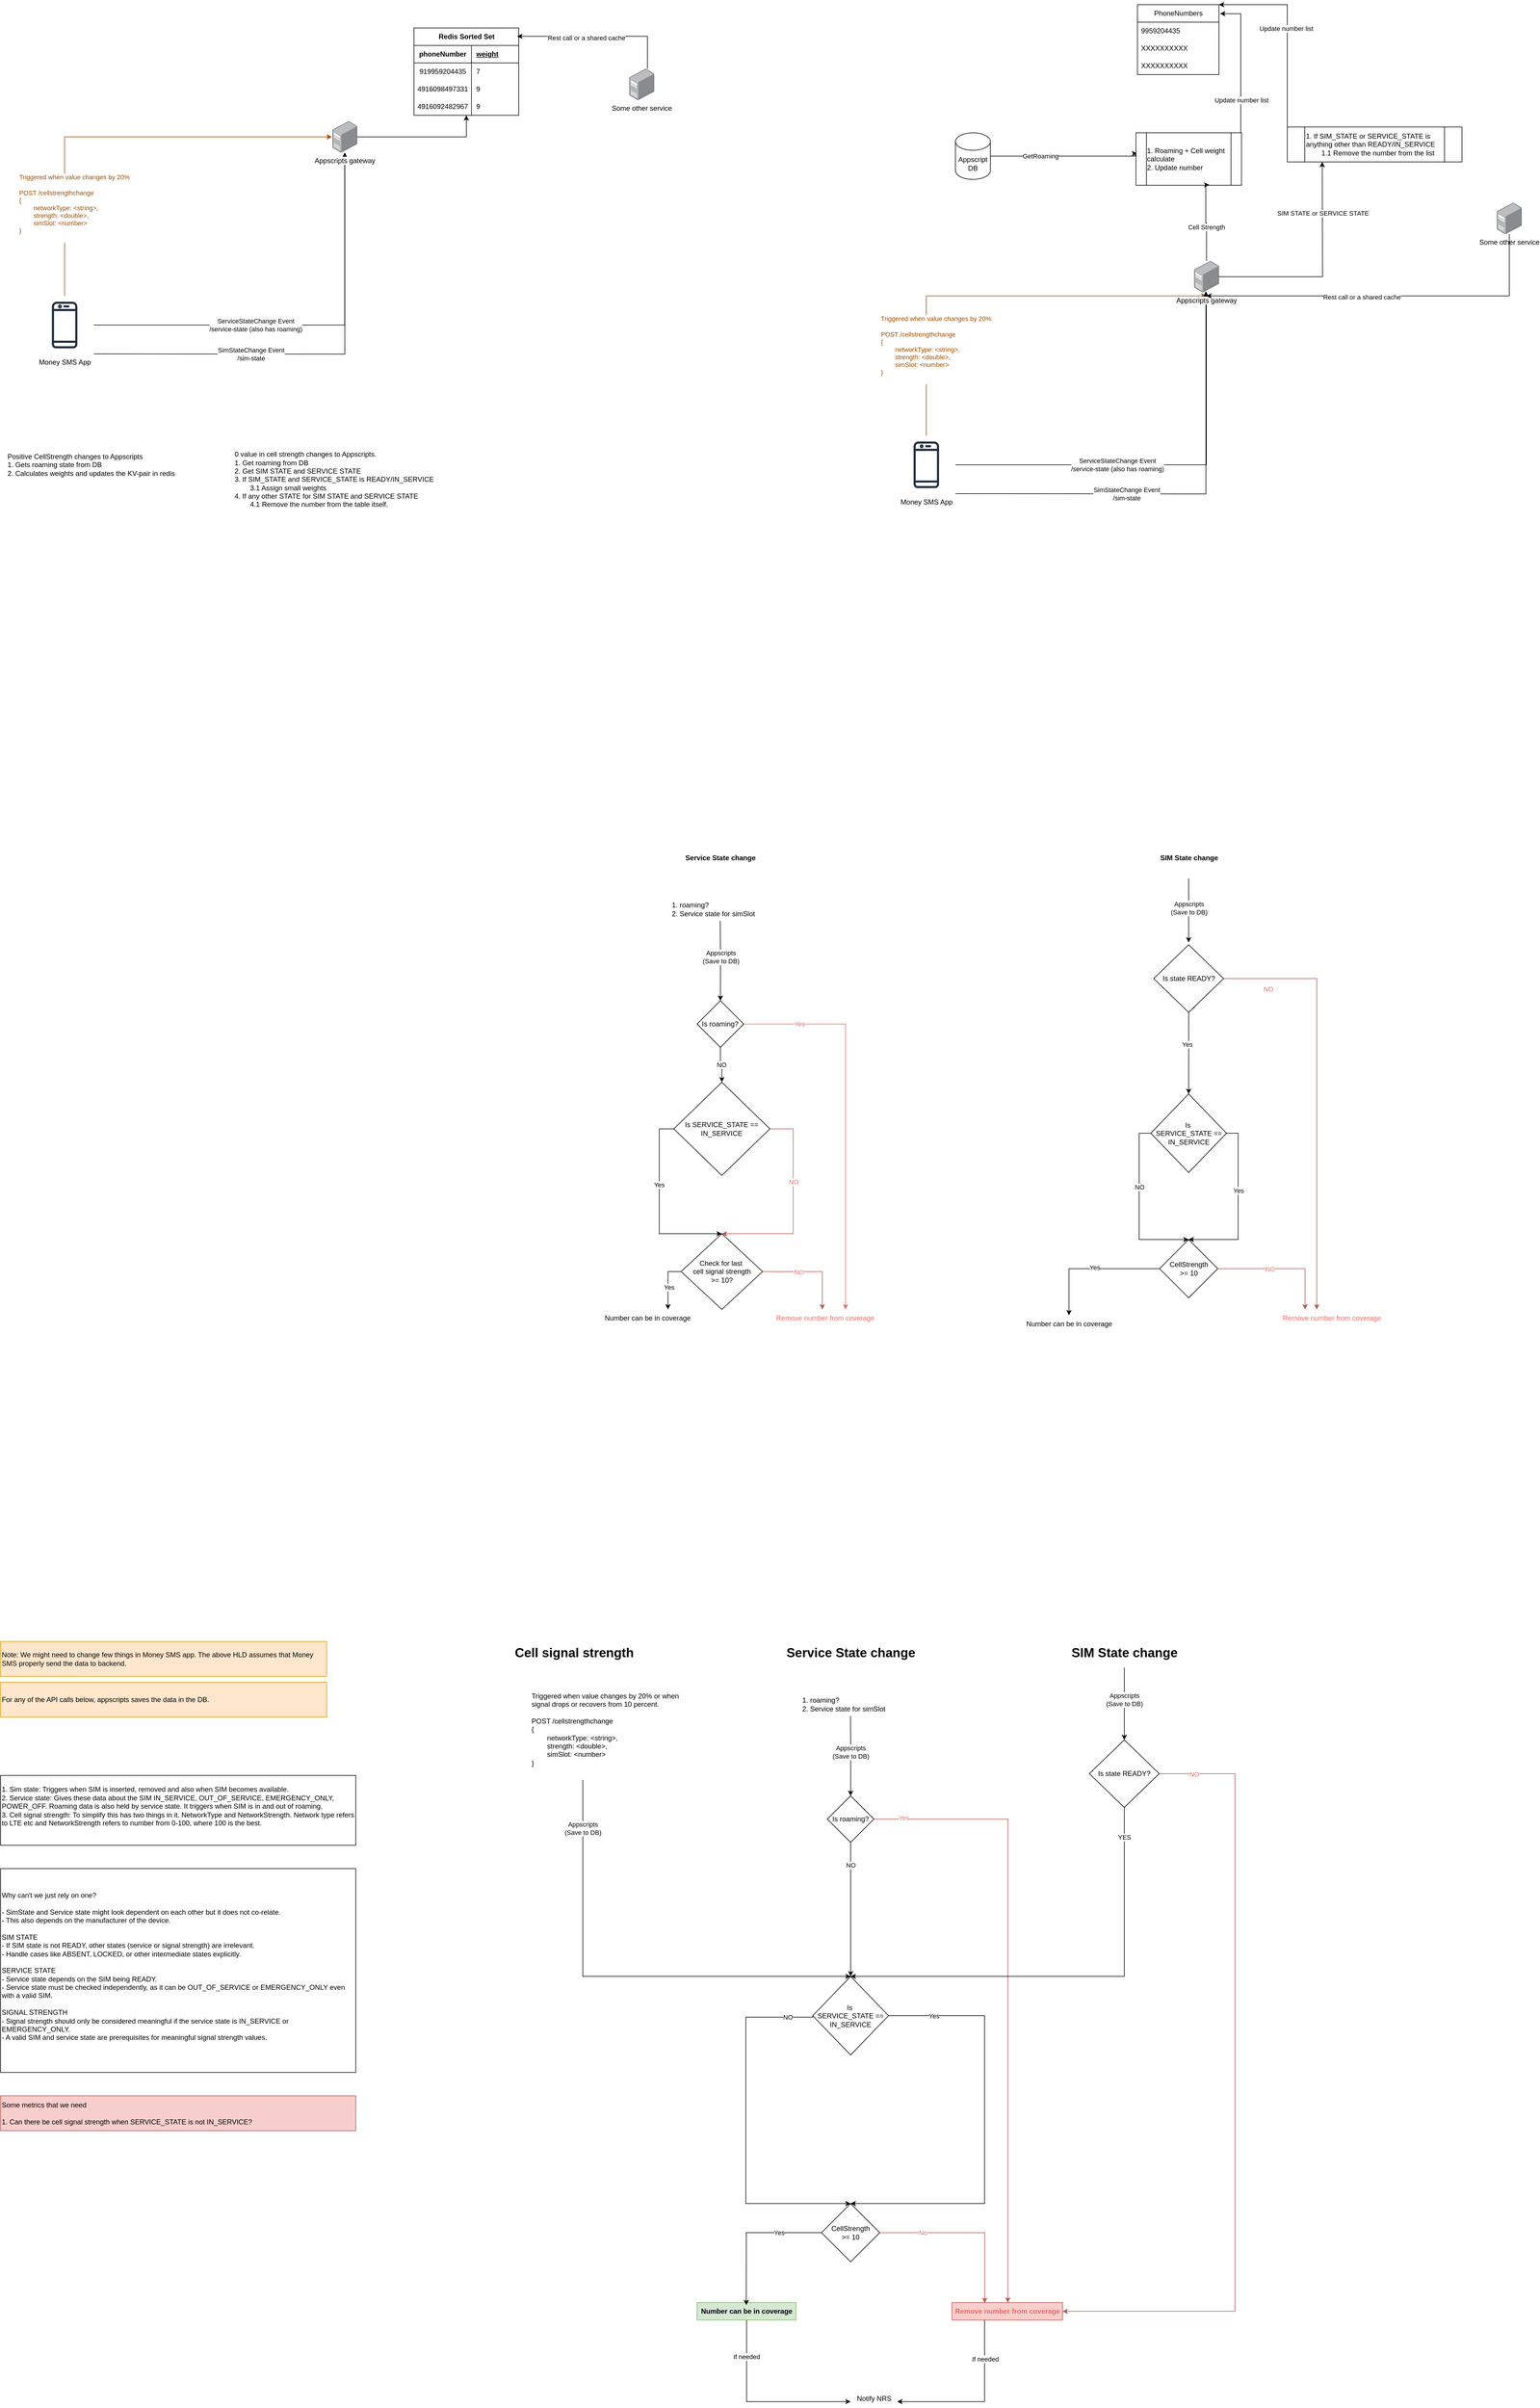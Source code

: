 <mxfile version="25.0.3">
  <diagram name="Page-1" id="AvjChgLorRrByspm1l1_">
    <mxGraphModel dx="2390" dy="1335" grid="1" gridSize="10" guides="1" tooltips="1" connect="1" arrows="1" fold="1" page="1" pageScale="1" pageWidth="827" pageHeight="1169" math="0" shadow="0">
      <root>
        <mxCell id="0" />
        <mxCell id="1" parent="0" />
        <mxCell id="H9SD5z-_cukzh-uj4NfE-2" value="" style="edgeStyle=orthogonalEdgeStyle;rounded=0;orthogonalLoop=1;jettySize=auto;html=1;fontColor=#994C00;strokeColor=#994C00;entryX=-0.023;entryY=0.5;entryDx=0;entryDy=0;entryPerimeter=0;" parent="1" target="H9SD5z-_cukzh-uj4NfE-3" edge="1">
          <mxGeometry relative="1" as="geometry">
            <mxPoint x="650" y="427" as="targetPoint" />
            <Array as="points">
              <mxPoint x="140" y="427" />
            </Array>
            <mxPoint x="140" y="700" as="sourcePoint" />
          </mxGeometry>
        </mxCell>
        <mxCell id="H9SD5z-_cukzh-uj4NfE-7" value="Triggered when value changes by 20%&lt;br&gt;&lt;br&gt;POST /cellstrengthchange&lt;br&gt;{&lt;br&gt;&amp;nbsp;&lt;span style=&quot;white-space: pre;&quot;&gt;&#x9;&lt;/span&gt;networkType: &amp;lt;string&amp;gt;,&lt;br&gt;&#x9;&lt;span style=&quot;white-space: pre;&quot;&gt;&#x9;&lt;/span&gt;strength: &amp;lt;double&amp;gt;,&lt;br&gt;&#x9;&lt;span style=&quot;white-space: pre;&quot;&gt;&#x9;&lt;/span&gt;simSlot: &amp;lt;number&amp;gt;&lt;br&gt;}&lt;div&gt;&lt;br&gt;&lt;/div&gt;" style="edgeLabel;html=1;align=left;verticalAlign=middle;resizable=0;points=[];fontColor=#994C00;" parent="H9SD5z-_cukzh-uj4NfE-2" vertex="1" connectable="0">
          <mxGeometry x="-0.574" y="2" relative="1" as="geometry">
            <mxPoint x="-78" y="5" as="offset" />
          </mxGeometry>
        </mxCell>
        <mxCell id="nSinrPZJ9kr5eliyA3m0-4" style="edgeStyle=orthogonalEdgeStyle;rounded=0;orthogonalLoop=1;jettySize=auto;html=1;" parent="1" edge="1" target="H9SD5z-_cukzh-uj4NfE-3">
          <mxGeometry relative="1" as="geometry">
            <mxPoint x="190" y="799.5" as="sourcePoint" />
            <mxPoint x="621.3" y="487.5" as="targetPoint" />
          </mxGeometry>
        </mxCell>
        <mxCell id="nSinrPZJ9kr5eliyA3m0-5" value="SimStateChange Event&lt;div&gt;/sim-state&lt;/div&gt;" style="edgeLabel;html=1;align=center;verticalAlign=middle;resizable=0;points=[];" parent="nSinrPZJ9kr5eliyA3m0-4" vertex="1" connectable="0">
          <mxGeometry x="-0.22" y="1" relative="1" as="geometry">
            <mxPoint x="-33" y="1" as="offset" />
          </mxGeometry>
        </mxCell>
        <mxCell id="nSinrPZJ9kr5eliyA3m0-7" style="edgeStyle=orthogonalEdgeStyle;rounded=0;orthogonalLoop=1;jettySize=auto;html=1;" parent="1" source="H9SD5z-_cukzh-uj4NfE-1" target="H9SD5z-_cukzh-uj4NfE-3" edge="1">
          <mxGeometry relative="1" as="geometry">
            <mxPoint x="570" y="470" as="targetPoint" />
            <Array as="points">
              <mxPoint x="621" y="750" />
            </Array>
          </mxGeometry>
        </mxCell>
        <mxCell id="nSinrPZJ9kr5eliyA3m0-8" value="ServiceStateChange Event&lt;div&gt;/service-state (also has roaming)&lt;/div&gt;" style="edgeLabel;html=1;align=center;verticalAlign=middle;resizable=0;points=[];" parent="nSinrPZJ9kr5eliyA3m0-7" vertex="1" connectable="0">
          <mxGeometry x="-0.515" y="3" relative="1" as="geometry">
            <mxPoint x="101" y="3" as="offset" />
          </mxGeometry>
        </mxCell>
        <mxCell id="H9SD5z-_cukzh-uj4NfE-1" value="Money SMS App" style="sketch=0;outlineConnect=0;gradientColor=none;strokeColor=#232F3E;fillColor=#ffffff;dashed=0;verticalLabelPosition=bottom;verticalAlign=top;align=center;html=1;aspect=fixed;shape=mxgraph.aws4.resourceIcon;resIcon=mxgraph.aws4.mobile_client;" parent="1" vertex="1">
          <mxGeometry x="90" y="700" width="100" height="100" as="geometry" />
        </mxCell>
        <mxCell id="nSinrPZJ9kr5eliyA3m0-9" style="edgeStyle=orthogonalEdgeStyle;rounded=0;orthogonalLoop=1;jettySize=auto;html=1;" parent="1" source="H9SD5z-_cukzh-uj4NfE-3" target="nSinrPZJ9kr5eliyA3m0-10" edge="1">
          <mxGeometry relative="1" as="geometry">
            <mxPoint x="621.3" y="290" as="targetPoint" />
          </mxGeometry>
        </mxCell>
        <mxCell id="H9SD5z-_cukzh-uj4NfE-3" value="Appscripts gateway" style="image;points=[];aspect=fixed;html=1;align=center;shadow=0;dashed=0;image=img/lib/allied_telesis/computer_and_terminals/Server_Desktop.svg;" parent="1" vertex="1">
          <mxGeometry x="600" y="400" width="42.6" height="54" as="geometry" />
        </mxCell>
        <mxCell id="nSinrPZJ9kr5eliyA3m0-10" value="Redis Sorted Set" style="shape=table;startSize=30;container=1;collapsible=1;childLayout=tableLayout;fixedRows=1;rowLines=0;fontStyle=1;align=center;resizeLast=1;html=1;" parent="1" vertex="1">
          <mxGeometry x="740" y="240" width="180" height="150" as="geometry" />
        </mxCell>
        <mxCell id="nSinrPZJ9kr5eliyA3m0-11" value="" style="shape=tableRow;horizontal=0;startSize=0;swimlaneHead=0;swimlaneBody=0;fillColor=none;collapsible=0;dropTarget=0;points=[[0,0.5],[1,0.5]];portConstraint=eastwest;top=0;left=0;right=0;bottom=1;" parent="nSinrPZJ9kr5eliyA3m0-10" vertex="1">
          <mxGeometry y="30" width="180" height="30" as="geometry" />
        </mxCell>
        <mxCell id="nSinrPZJ9kr5eliyA3m0-12" value="phoneNumber" style="shape=partialRectangle;connectable=0;fillColor=none;top=0;left=0;bottom=0;right=0;fontStyle=1;overflow=hidden;whiteSpace=wrap;html=1;" parent="nSinrPZJ9kr5eliyA3m0-11" vertex="1">
          <mxGeometry width="98.7" height="30" as="geometry">
            <mxRectangle width="98.7" height="30" as="alternateBounds" />
          </mxGeometry>
        </mxCell>
        <mxCell id="nSinrPZJ9kr5eliyA3m0-13" value="weight" style="shape=partialRectangle;connectable=0;fillColor=none;top=0;left=0;bottom=0;right=0;align=left;spacingLeft=6;fontStyle=5;overflow=hidden;whiteSpace=wrap;html=1;" parent="nSinrPZJ9kr5eliyA3m0-11" vertex="1">
          <mxGeometry x="98.7" width="81.3" height="30" as="geometry">
            <mxRectangle width="81.3" height="30" as="alternateBounds" />
          </mxGeometry>
        </mxCell>
        <mxCell id="nSinrPZJ9kr5eliyA3m0-14" value="" style="shape=tableRow;horizontal=0;startSize=0;swimlaneHead=0;swimlaneBody=0;fillColor=none;collapsible=0;dropTarget=0;points=[[0,0.5],[1,0.5]];portConstraint=eastwest;top=0;left=0;right=0;bottom=0;" parent="nSinrPZJ9kr5eliyA3m0-10" vertex="1">
          <mxGeometry y="60" width="180" height="30" as="geometry" />
        </mxCell>
        <mxCell id="nSinrPZJ9kr5eliyA3m0-15" value="919959204435" style="shape=partialRectangle;connectable=0;fillColor=none;top=0;left=0;bottom=0;right=0;editable=1;overflow=hidden;whiteSpace=wrap;html=1;" parent="nSinrPZJ9kr5eliyA3m0-14" vertex="1">
          <mxGeometry width="98.7" height="30" as="geometry">
            <mxRectangle width="98.7" height="30" as="alternateBounds" />
          </mxGeometry>
        </mxCell>
        <mxCell id="nSinrPZJ9kr5eliyA3m0-16" value="7" style="shape=partialRectangle;connectable=0;fillColor=none;top=0;left=0;bottom=0;right=0;align=left;spacingLeft=6;overflow=hidden;whiteSpace=wrap;html=1;" parent="nSinrPZJ9kr5eliyA3m0-14" vertex="1">
          <mxGeometry x="98.7" width="81.3" height="30" as="geometry">
            <mxRectangle width="81.3" height="30" as="alternateBounds" />
          </mxGeometry>
        </mxCell>
        <mxCell id="nSinrPZJ9kr5eliyA3m0-17" value="" style="shape=tableRow;horizontal=0;startSize=0;swimlaneHead=0;swimlaneBody=0;fillColor=none;collapsible=0;dropTarget=0;points=[[0,0.5],[1,0.5]];portConstraint=eastwest;top=0;left=0;right=0;bottom=0;" parent="nSinrPZJ9kr5eliyA3m0-10" vertex="1">
          <mxGeometry y="90" width="180" height="30" as="geometry" />
        </mxCell>
        <mxCell id="nSinrPZJ9kr5eliyA3m0-18" value="4916098497331" style="shape=partialRectangle;connectable=0;fillColor=none;top=0;left=0;bottom=0;right=0;editable=1;overflow=hidden;whiteSpace=wrap;html=1;" parent="nSinrPZJ9kr5eliyA3m0-17" vertex="1">
          <mxGeometry width="98.7" height="30" as="geometry">
            <mxRectangle width="98.7" height="30" as="alternateBounds" />
          </mxGeometry>
        </mxCell>
        <mxCell id="nSinrPZJ9kr5eliyA3m0-19" value="9" style="shape=partialRectangle;connectable=0;fillColor=none;top=0;left=0;bottom=0;right=0;align=left;spacingLeft=6;overflow=hidden;whiteSpace=wrap;html=1;" parent="nSinrPZJ9kr5eliyA3m0-17" vertex="1">
          <mxGeometry x="98.7" width="81.3" height="30" as="geometry">
            <mxRectangle width="81.3" height="30" as="alternateBounds" />
          </mxGeometry>
        </mxCell>
        <mxCell id="nSinrPZJ9kr5eliyA3m0-20" value="" style="shape=tableRow;horizontal=0;startSize=0;swimlaneHead=0;swimlaneBody=0;fillColor=none;collapsible=0;dropTarget=0;points=[[0,0.5],[1,0.5]];portConstraint=eastwest;top=0;left=0;right=0;bottom=0;" parent="nSinrPZJ9kr5eliyA3m0-10" vertex="1">
          <mxGeometry y="120" width="180" height="30" as="geometry" />
        </mxCell>
        <mxCell id="nSinrPZJ9kr5eliyA3m0-21" value="4916092482967" style="shape=partialRectangle;connectable=0;fillColor=none;top=0;left=0;bottom=0;right=0;editable=1;overflow=hidden;whiteSpace=wrap;html=1;" parent="nSinrPZJ9kr5eliyA3m0-20" vertex="1">
          <mxGeometry width="98.7" height="30" as="geometry">
            <mxRectangle width="98.7" height="30" as="alternateBounds" />
          </mxGeometry>
        </mxCell>
        <mxCell id="nSinrPZJ9kr5eliyA3m0-22" value="9" style="shape=partialRectangle;connectable=0;fillColor=none;top=0;left=0;bottom=0;right=0;align=left;spacingLeft=6;overflow=hidden;whiteSpace=wrap;html=1;" parent="nSinrPZJ9kr5eliyA3m0-20" vertex="1">
          <mxGeometry x="98.7" width="81.3" height="30" as="geometry">
            <mxRectangle width="81.3" height="30" as="alternateBounds" />
          </mxGeometry>
        </mxCell>
        <mxCell id="nSinrPZJ9kr5eliyA3m0-23" value="Some other service" style="image;points=[];aspect=fixed;html=1;align=center;shadow=0;dashed=0;image=img/lib/allied_telesis/computer_and_terminals/Server_Desktop.svg;" parent="1" vertex="1">
          <mxGeometry x="1110" y="310" width="42.6" height="54" as="geometry" />
        </mxCell>
        <mxCell id="nSinrPZJ9kr5eliyA3m0-24" style="edgeStyle=orthogonalEdgeStyle;rounded=0;orthogonalLoop=1;jettySize=auto;html=1;entryX=0.985;entryY=0.096;entryDx=0;entryDy=0;entryPerimeter=0;" parent="1" source="nSinrPZJ9kr5eliyA3m0-23" target="nSinrPZJ9kr5eliyA3m0-10" edge="1">
          <mxGeometry relative="1" as="geometry">
            <Array as="points">
              <mxPoint x="1141" y="254" />
            </Array>
          </mxGeometry>
        </mxCell>
        <mxCell id="nSinrPZJ9kr5eliyA3m0-25" value="Rest call or a shared cache" style="edgeLabel;html=1;align=center;verticalAlign=middle;resizable=0;points=[];" parent="nSinrPZJ9kr5eliyA3m0-24" vertex="1" connectable="0">
          <mxGeometry x="0.15" y="2" relative="1" as="geometry">
            <mxPoint as="offset" />
          </mxGeometry>
        </mxCell>
        <mxCell id="FJ7R4VYDQQkWekEegoId-1" value="" style="edgeStyle=orthogonalEdgeStyle;rounded=0;orthogonalLoop=1;jettySize=auto;html=1;fontColor=#994C00;strokeColor=#994C00;" edge="1" parent="1">
          <mxGeometry relative="1" as="geometry">
            <mxPoint x="2101" y="700" as="targetPoint" />
            <Array as="points">
              <mxPoint x="1620" y="700" />
            </Array>
            <mxPoint x="1620" y="940" as="sourcePoint" />
          </mxGeometry>
        </mxCell>
        <mxCell id="FJ7R4VYDQQkWekEegoId-2" value="Triggered when value changes by 20%&lt;br&gt;&lt;br&gt;POST /cellstrengthchange&lt;br&gt;{&lt;br&gt;&amp;nbsp;&lt;span style=&quot;white-space: pre;&quot;&gt;&#x9;&lt;/span&gt;networkType: &amp;lt;string&amp;gt;,&lt;br&gt;&#x9;&lt;span style=&quot;white-space: pre;&quot;&gt;&#x9;&lt;/span&gt;strength: &amp;lt;double&amp;gt;,&lt;br&gt;&#x9;&lt;span style=&quot;white-space: pre;&quot;&gt;&#x9;&lt;/span&gt;simSlot: &amp;lt;number&amp;gt;&lt;br&gt;}&lt;div&gt;&lt;br&gt;&lt;/div&gt;" style="edgeLabel;html=1;align=left;verticalAlign=middle;resizable=0;points=[];fontColor=#994C00;" vertex="1" connectable="0" parent="FJ7R4VYDQQkWekEegoId-1">
          <mxGeometry x="-0.574" y="2" relative="1" as="geometry">
            <mxPoint x="-78" y="5" as="offset" />
          </mxGeometry>
        </mxCell>
        <mxCell id="FJ7R4VYDQQkWekEegoId-3" style="edgeStyle=orthogonalEdgeStyle;rounded=0;orthogonalLoop=1;jettySize=auto;html=1;entryX=0.474;entryY=0.962;entryDx=0;entryDy=0;entryPerimeter=0;" edge="1" parent="1" target="FJ7R4VYDQQkWekEegoId-9">
          <mxGeometry relative="1" as="geometry">
            <mxPoint x="1670" y="1039.5" as="sourcePoint" />
            <mxPoint x="2101.3" y="727.5" as="targetPoint" />
          </mxGeometry>
        </mxCell>
        <mxCell id="FJ7R4VYDQQkWekEegoId-4" value="SimStateChange Event&lt;div&gt;/sim-state&lt;/div&gt;" style="edgeLabel;html=1;align=center;verticalAlign=middle;resizable=0;points=[];" vertex="1" connectable="0" parent="FJ7R4VYDQQkWekEegoId-3">
          <mxGeometry x="-0.22" y="1" relative="1" as="geometry">
            <mxPoint x="-10" y="1" as="offset" />
          </mxGeometry>
        </mxCell>
        <mxCell id="FJ7R4VYDQQkWekEegoId-5" style="edgeStyle=orthogonalEdgeStyle;rounded=0;orthogonalLoop=1;jettySize=auto;html=1;" edge="1" parent="1" source="FJ7R4VYDQQkWekEegoId-7" target="FJ7R4VYDQQkWekEegoId-9">
          <mxGeometry relative="1" as="geometry">
            <mxPoint x="2050" y="710" as="targetPoint" />
            <Array as="points">
              <mxPoint x="2101" y="990" />
            </Array>
          </mxGeometry>
        </mxCell>
        <mxCell id="FJ7R4VYDQQkWekEegoId-6" value="ServiceStateChange Event&lt;div&gt;/service-state (also has roaming)&lt;/div&gt;" style="edgeLabel;html=1;align=center;verticalAlign=middle;resizable=0;points=[];" vertex="1" connectable="0" parent="FJ7R4VYDQQkWekEegoId-5">
          <mxGeometry x="-0.515" y="3" relative="1" as="geometry">
            <mxPoint x="101" y="3" as="offset" />
          </mxGeometry>
        </mxCell>
        <mxCell id="FJ7R4VYDQQkWekEegoId-7" value="Money SMS App" style="sketch=0;outlineConnect=0;gradientColor=none;strokeColor=#232F3E;fillColor=#ffffff;dashed=0;verticalLabelPosition=bottom;verticalAlign=top;align=center;html=1;aspect=fixed;shape=mxgraph.aws4.resourceIcon;resIcon=mxgraph.aws4.mobile_client;" vertex="1" parent="1">
          <mxGeometry x="1570" y="940" width="100" height="100" as="geometry" />
        </mxCell>
        <mxCell id="FJ7R4VYDQQkWekEegoId-48" style="edgeStyle=orthogonalEdgeStyle;rounded=0;orthogonalLoop=1;jettySize=auto;html=1;" edge="1" parent="1" source="FJ7R4VYDQQkWekEegoId-9">
          <mxGeometry relative="1" as="geometry">
            <mxPoint x="2300" y="470" as="targetPoint" />
          </mxGeometry>
        </mxCell>
        <mxCell id="FJ7R4VYDQQkWekEegoId-50" value="SIM STATE or SERVICE STATE" style="edgeLabel;html=1;align=center;verticalAlign=middle;resizable=0;points=[];" vertex="1" connectable="0" parent="FJ7R4VYDQQkWekEegoId-48">
          <mxGeometry x="0.532" y="-1" relative="1" as="geometry">
            <mxPoint as="offset" />
          </mxGeometry>
        </mxCell>
        <mxCell id="FJ7R4VYDQQkWekEegoId-9" value="Appscripts gateway" style="image;points=[];aspect=fixed;html=1;align=center;shadow=0;dashed=0;image=img/lib/allied_telesis/computer_and_terminals/Server_Desktop.svg;" vertex="1" parent="1">
          <mxGeometry x="2080" y="640" width="42.6" height="54" as="geometry" />
        </mxCell>
        <mxCell id="FJ7R4VYDQQkWekEegoId-23" value="Some other service" style="image;points=[];aspect=fixed;html=1;align=center;shadow=0;dashed=0;image=img/lib/allied_telesis/computer_and_terminals/Server_Desktop.svg;" vertex="1" parent="1">
          <mxGeometry x="2600" y="540" width="42.6" height="54" as="geometry" />
        </mxCell>
        <mxCell id="FJ7R4VYDQQkWekEegoId-24" style="edgeStyle=orthogonalEdgeStyle;rounded=0;orthogonalLoop=1;jettySize=auto;html=1;" edge="1" parent="1" source="FJ7R4VYDQQkWekEegoId-23">
          <mxGeometry relative="1" as="geometry">
            <Array as="points">
              <mxPoint x="2621" y="700" />
            </Array>
            <mxPoint x="2101" y="700" as="targetPoint" />
          </mxGeometry>
        </mxCell>
        <mxCell id="FJ7R4VYDQQkWekEegoId-25" value="Rest call or a shared cache" style="edgeLabel;html=1;align=center;verticalAlign=middle;resizable=0;points=[];" vertex="1" connectable="0" parent="FJ7R4VYDQQkWekEegoId-24">
          <mxGeometry x="0.15" y="2" relative="1" as="geometry">
            <mxPoint as="offset" />
          </mxGeometry>
        </mxCell>
        <mxCell id="FJ7R4VYDQQkWekEegoId-27" value="PhoneNumbers" style="swimlane;fontStyle=0;childLayout=stackLayout;horizontal=1;startSize=30;horizontalStack=0;resizeParent=1;resizeParentMax=0;resizeLast=0;collapsible=1;marginBottom=0;whiteSpace=wrap;html=1;" vertex="1" parent="1">
          <mxGeometry x="1982.6" y="200" width="140" height="120" as="geometry" />
        </mxCell>
        <mxCell id="FJ7R4VYDQQkWekEegoId-28" value="9959204435" style="text;strokeColor=none;fillColor=none;align=left;verticalAlign=middle;spacingLeft=4;spacingRight=4;overflow=hidden;points=[[0,0.5],[1,0.5]];portConstraint=eastwest;rotatable=0;whiteSpace=wrap;html=1;" vertex="1" parent="FJ7R4VYDQQkWekEegoId-27">
          <mxGeometry y="30" width="140" height="30" as="geometry" />
        </mxCell>
        <mxCell id="FJ7R4VYDQQkWekEegoId-29" value="XXXXXXXXXX" style="text;strokeColor=none;fillColor=none;align=left;verticalAlign=middle;spacingLeft=4;spacingRight=4;overflow=hidden;points=[[0,0.5],[1,0.5]];portConstraint=eastwest;rotatable=0;whiteSpace=wrap;html=1;" vertex="1" parent="FJ7R4VYDQQkWekEegoId-27">
          <mxGeometry y="60" width="140" height="30" as="geometry" />
        </mxCell>
        <mxCell id="FJ7R4VYDQQkWekEegoId-30" value="XXXXXXXXXX" style="text;strokeColor=none;fillColor=none;align=left;verticalAlign=middle;spacingLeft=4;spacingRight=4;overflow=hidden;points=[[0,0.5],[1,0.5]];portConstraint=eastwest;rotatable=0;whiteSpace=wrap;html=1;" vertex="1" parent="FJ7R4VYDQQkWekEegoId-27">
          <mxGeometry y="90" width="140" height="30" as="geometry" />
        </mxCell>
        <mxCell id="FJ7R4VYDQQkWekEegoId-32" style="edgeStyle=orthogonalEdgeStyle;rounded=0;orthogonalLoop=1;jettySize=auto;html=1;entryX=0.011;entryY=0.394;entryDx=0;entryDy=0;entryPerimeter=0;" edge="1" parent="1" source="FJ7R4VYDQQkWekEegoId-31" target="FJ7R4VYDQQkWekEegoId-33">
          <mxGeometry relative="1" as="geometry">
            <mxPoint x="2120" y="550" as="targetPoint" />
            <Array as="points">
              <mxPoint x="1979" y="460" />
              <mxPoint x="1979" y="456" />
            </Array>
          </mxGeometry>
        </mxCell>
        <mxCell id="FJ7R4VYDQQkWekEegoId-34" value="GetRoaming" style="edgeLabel;html=1;align=center;verticalAlign=middle;resizable=0;points=[];" vertex="1" connectable="0" parent="FJ7R4VYDQQkWekEegoId-32">
          <mxGeometry x="-0.147" relative="1" as="geometry">
            <mxPoint x="-24" as="offset" />
          </mxGeometry>
        </mxCell>
        <mxCell id="FJ7R4VYDQQkWekEegoId-31" value="Appscript DB" style="shape=cylinder3;whiteSpace=wrap;html=1;boundedLbl=1;backgroundOutline=1;size=15;" vertex="1" parent="1">
          <mxGeometry x="1670" y="420" width="60" height="80" as="geometry" />
        </mxCell>
        <mxCell id="FJ7R4VYDQQkWekEegoId-33" value="&lt;div style=&quot;text-align: left;&quot;&gt;&lt;span style=&quot;background-color: initial;&quot;&gt;1. Roaming + Cell weight calculate&lt;/span&gt;&lt;/div&gt;&lt;div style=&quot;text-align: left;&quot;&gt;2. Update number&lt;/div&gt;" style="shape=process;whiteSpace=wrap;html=1;backgroundOutline=1;" vertex="1" parent="1">
          <mxGeometry x="1980" y="420" width="181.3" height="90" as="geometry" />
        </mxCell>
        <mxCell id="FJ7R4VYDQQkWekEegoId-38" style="edgeStyle=orthogonalEdgeStyle;rounded=0;orthogonalLoop=1;jettySize=auto;html=1;entryX=1.014;entryY=0.129;entryDx=0;entryDy=0;entryPerimeter=0;" edge="1" parent="1" source="FJ7R4VYDQQkWekEegoId-33" target="FJ7R4VYDQQkWekEegoId-27">
          <mxGeometry relative="1" as="geometry">
            <Array as="points">
              <mxPoint x="2160" y="216" />
            </Array>
          </mxGeometry>
        </mxCell>
        <mxCell id="FJ7R4VYDQQkWekEegoId-39" value="Update number list" style="edgeLabel;html=1;align=center;verticalAlign=middle;resizable=0;points=[];" vertex="1" connectable="0" parent="FJ7R4VYDQQkWekEegoId-38">
          <mxGeometry x="0.049" y="-3" relative="1" as="geometry">
            <mxPoint x="-2" y="70" as="offset" />
          </mxGeometry>
        </mxCell>
        <mxCell id="FJ7R4VYDQQkWekEegoId-42" style="edgeStyle=orthogonalEdgeStyle;rounded=0;orthogonalLoop=1;jettySize=auto;html=1;entryX=0.695;entryY=0.994;entryDx=0;entryDy=0;entryPerimeter=0;" edge="1" parent="1" source="FJ7R4VYDQQkWekEegoId-9" target="FJ7R4VYDQQkWekEegoId-33">
          <mxGeometry relative="1" as="geometry">
            <Array as="points">
              <mxPoint x="2101" y="575" />
              <mxPoint x="2100" y="575" />
              <mxPoint x="2100" y="510" />
            </Array>
          </mxGeometry>
        </mxCell>
        <mxCell id="FJ7R4VYDQQkWekEegoId-43" value="Cell Strength" style="edgeLabel;html=1;align=center;verticalAlign=middle;resizable=0;points=[];" vertex="1" connectable="0" parent="FJ7R4VYDQQkWekEegoId-42">
          <mxGeometry x="-0.15" y="1" relative="1" as="geometry">
            <mxPoint as="offset" />
          </mxGeometry>
        </mxCell>
        <mxCell id="FJ7R4VYDQQkWekEegoId-45" value="Positive CellStrength changes to Appscripts&lt;div&gt;1. Gets roaming state from DB&lt;/div&gt;&lt;div&gt;2. Calculates weights and updates the KV-pair in redis&lt;/div&gt;" style="text;html=1;align=left;verticalAlign=middle;resizable=0;points=[];autosize=1;strokeColor=none;fillColor=none;" vertex="1" parent="1">
          <mxGeometry x="40" y="960" width="310" height="60" as="geometry" />
        </mxCell>
        <mxCell id="FJ7R4VYDQQkWekEegoId-47" value="0 value in cell strength changes to Appscripts.&lt;div&gt;1. Get roaming from DB&lt;/div&gt;&lt;div&gt;2. Get SIM STATE and SERVICE STATE&lt;/div&gt;&lt;div&gt;3. If SIM_STATE and SERVICE_STATE is READY/IN_SERVICE&lt;/div&gt;&lt;div&gt;&lt;span style=&quot;white-space: pre;&quot;&gt;&#x9;&lt;/span&gt;3.1 Assign small weights&lt;br&gt;&lt;/div&gt;&lt;div&gt;4. If any other STATE for SIM STATE and SERVICE STATE&lt;/div&gt;&lt;div&gt;&lt;span style=&quot;white-space: pre;&quot;&gt;&#x9;&lt;/span&gt;4.1 Remove the number from the table itself.&lt;br&gt;&lt;/div&gt;" style="text;html=1;align=left;verticalAlign=middle;resizable=0;points=[];autosize=1;strokeColor=none;fillColor=none;" vertex="1" parent="1">
          <mxGeometry x="430" y="960" width="370" height="110" as="geometry" />
        </mxCell>
        <mxCell id="FJ7R4VYDQQkWekEegoId-51" style="edgeStyle=orthogonalEdgeStyle;rounded=0;orthogonalLoop=1;jettySize=auto;html=1;exitX=0;exitY=0;exitDx=0;exitDy=0;entryX=1;entryY=0;entryDx=0;entryDy=0;" edge="1" parent="1" source="FJ7R4VYDQQkWekEegoId-49" target="FJ7R4VYDQQkWekEegoId-27">
          <mxGeometry relative="1" as="geometry">
            <Array as="points">
              <mxPoint x="2240" y="200" />
            </Array>
          </mxGeometry>
        </mxCell>
        <mxCell id="FJ7R4VYDQQkWekEegoId-52" value="Update number list" style="edgeLabel;html=1;align=center;verticalAlign=middle;resizable=0;points=[];" vertex="1" connectable="0" parent="FJ7R4VYDQQkWekEegoId-51">
          <mxGeometry x="0.032" y="2" relative="1" as="geometry">
            <mxPoint as="offset" />
          </mxGeometry>
        </mxCell>
        <mxCell id="FJ7R4VYDQQkWekEegoId-49" value="1. If SIM_STATE or SERVICE_STATE is anything other than READY/IN_SERVICE&amp;nbsp;&lt;div&gt;&lt;span style=&quot;white-space: pre;&quot;&gt;&#x9;&lt;/span&gt;1.1 Remove the number from the list&lt;br&gt;&lt;/div&gt;" style="shape=process;whiteSpace=wrap;html=1;backgroundOutline=1;align=left;" vertex="1" parent="1">
          <mxGeometry x="2240" y="410" width="300" height="60" as="geometry" />
        </mxCell>
        <mxCell id="FJ7R4VYDQQkWekEegoId-54" value="Note: We might need to change few things in Money SMS app. The above HLD assumes that Money SMS properly send the data to backend." style="rounded=0;whiteSpace=wrap;html=1;fillColor=#ffe6cc;strokeColor=#d79b00;align=left;" vertex="1" parent="1">
          <mxGeometry x="30.0" y="3010" width="560" height="60" as="geometry" />
        </mxCell>
        <mxCell id="FJ7R4VYDQQkWekEegoId-68" style="edgeStyle=orthogonalEdgeStyle;rounded=0;orthogonalLoop=1;jettySize=auto;html=1;entryX=0.5;entryY=0;entryDx=0;entryDy=0;" edge="1" parent="1" target="FJ7R4VYDQQkWekEegoId-198" source="FJ7R4VYDQQkWekEegoId-72">
          <mxGeometry relative="1" as="geometry">
            <mxPoint x="780.3" y="3345" as="targetPoint" />
            <mxPoint x="780.3" y="3175" as="sourcePoint" />
            <Array as="points">
              <mxPoint x="1030" y="3585" />
            </Array>
          </mxGeometry>
        </mxCell>
        <mxCell id="FJ7R4VYDQQkWekEegoId-69" value="Appscripts&lt;div&gt;(Save to DB)&lt;/div&gt;" style="edgeLabel;html=1;align=center;verticalAlign=middle;resizable=0;points=[];" vertex="1" connectable="0" parent="FJ7R4VYDQQkWekEegoId-68">
          <mxGeometry x="-0.193" y="-2" relative="1" as="geometry">
            <mxPoint x="2" y="-239" as="offset" />
          </mxGeometry>
        </mxCell>
        <mxCell id="FJ7R4VYDQQkWekEegoId-71" value="Cell signal strength" style="text;html=1;align=center;verticalAlign=middle;resizable=0;points=[];autosize=1;strokeColor=none;fillColor=none;fontStyle=1;fontSize=22;" vertex="1" parent="1">
          <mxGeometry x="910" y="3010" width="210" height="40" as="geometry" />
        </mxCell>
        <mxCell id="FJ7R4VYDQQkWekEegoId-72" value="&lt;div&gt;Triggered when value changes by 20% or when&amp;nbsp;&lt;/div&gt;&lt;div&gt;signal drops or recovers from 10 percent.&lt;/div&gt;&lt;div&gt;&lt;br&gt;&lt;/div&gt;&lt;div&gt;POST /cellstrengthchange&lt;/div&gt;&lt;div&gt;{&lt;/div&gt;&lt;div&gt;&amp;nbsp;&lt;span style=&quot;white-space-collapse: preserve;&quot;&gt;&#x9;&lt;/span&gt;networkType: &amp;lt;string&amp;gt;,&lt;/div&gt;&lt;div&gt;&lt;span style=&quot;white-space-collapse: collapse;&quot;&gt;&lt;span style=&quot;white-space-collapse: preserve;&quot;&gt;&#x9;&lt;/span&gt;strength: &amp;lt;double&amp;gt;,&lt;/span&gt;&lt;/div&gt;&lt;div&gt;&lt;span style=&quot;white-space-collapse: collapse;&quot;&gt;&lt;span style=&quot;white-space-collapse: preserve;&quot;&gt;&#x9;&lt;/span&gt;simSlot: &amp;lt;number&amp;gt;&lt;/span&gt;&lt;/div&gt;&lt;div&gt;}&lt;/div&gt;&lt;div&gt;&lt;br&gt;&lt;/div&gt;" style="text;html=1;align=left;verticalAlign=middle;resizable=0;points=[];autosize=1;strokeColor=none;fillColor=none;" vertex="1" parent="1">
          <mxGeometry x="940" y="3088" width="280" height="160" as="geometry" />
        </mxCell>
        <mxCell id="FJ7R4VYDQQkWekEegoId-162" value="" style="edgeStyle=orthogonalEdgeStyle;rounded=0;orthogonalLoop=1;jettySize=auto;html=1;" edge="1" parent="1" target="FJ7R4VYDQQkWekEegoId-161">
          <mxGeometry relative="1" as="geometry">
            <mxPoint x="-90" y="2130" as="sourcePoint" />
          </mxGeometry>
        </mxCell>
        <mxCell id="FJ7R4VYDQQkWekEegoId-102" style="edgeStyle=orthogonalEdgeStyle;rounded=0;orthogonalLoop=1;jettySize=auto;html=1;entryX=0.5;entryY=0;entryDx=0;entryDy=0;" edge="1" parent="1" target="FJ7R4VYDQQkWekEegoId-108">
          <mxGeometry relative="1" as="geometry">
            <mxPoint x="1266.3" y="1900" as="targetPoint" />
            <mxPoint x="1266.04" y="1773" as="sourcePoint" />
          </mxGeometry>
        </mxCell>
        <mxCell id="FJ7R4VYDQQkWekEegoId-107" value="Appscripts&lt;div&gt;(Save to DB)&lt;/div&gt;" style="edgeLabel;html=1;align=center;verticalAlign=middle;resizable=0;points=[];" vertex="1" connectable="0" parent="FJ7R4VYDQQkWekEegoId-102">
          <mxGeometry x="-0.177" relative="1" as="geometry">
            <mxPoint y="5" as="offset" />
          </mxGeometry>
        </mxCell>
        <mxCell id="FJ7R4VYDQQkWekEegoId-101" value="Service State change" style="text;html=1;align=center;verticalAlign=middle;resizable=0;points=[];autosize=1;strokeColor=none;fillColor=none;fontStyle=1" vertex="1" parent="1">
          <mxGeometry x="1196.3" y="1650" width="140" height="30" as="geometry" />
        </mxCell>
        <mxCell id="FJ7R4VYDQQkWekEegoId-105" value="1. roaming?&lt;div&gt;2. Service state for simSlot&lt;/div&gt;" style="text;html=1;align=left;verticalAlign=middle;resizable=0;points=[];autosize=1;strokeColor=none;fillColor=none;" vertex="1" parent="1">
          <mxGeometry x="1181.3" y="1733" width="170" height="40" as="geometry" />
        </mxCell>
        <mxCell id="FJ7R4VYDQQkWekEegoId-109" style="edgeStyle=orthogonalEdgeStyle;rounded=0;orthogonalLoop=1;jettySize=auto;html=1;fontColor=#EA6B66;strokeColor=#EA6B66;" edge="1" parent="1" source="FJ7R4VYDQQkWekEegoId-108" target="FJ7R4VYDQQkWekEegoId-124">
          <mxGeometry relative="1" as="geometry">
            <mxPoint x="1846.247" y="2080" as="targetPoint" />
            <Array as="points">
              <mxPoint x="1481.3" y="1950" />
            </Array>
          </mxGeometry>
        </mxCell>
        <mxCell id="FJ7R4VYDQQkWekEegoId-110" value="Yes" style="edgeLabel;html=1;align=center;verticalAlign=middle;resizable=0;points=[];fontColor=#EA6B66;" vertex="1" connectable="0" parent="FJ7R4VYDQQkWekEegoId-109">
          <mxGeometry x="-0.068" y="-3" relative="1" as="geometry">
            <mxPoint x="-77" y="-135" as="offset" />
          </mxGeometry>
        </mxCell>
        <mxCell id="FJ7R4VYDQQkWekEegoId-159" style="edgeStyle=orthogonalEdgeStyle;rounded=0;orthogonalLoop=1;jettySize=auto;html=1;exitX=0.5;exitY=1;exitDx=0;exitDy=0;" edge="1" parent="1" source="FJ7R4VYDQQkWekEegoId-108" target="FJ7R4VYDQQkWekEegoId-114">
          <mxGeometry relative="1" as="geometry" />
        </mxCell>
        <mxCell id="FJ7R4VYDQQkWekEegoId-160" value="NO" style="edgeLabel;html=1;align=center;verticalAlign=middle;resizable=0;points=[];" vertex="1" connectable="0" parent="FJ7R4VYDQQkWekEegoId-159">
          <mxGeometry x="0.008" relative="1" as="geometry">
            <mxPoint as="offset" />
          </mxGeometry>
        </mxCell>
        <mxCell id="FJ7R4VYDQQkWekEegoId-108" value="Is roaming?" style="rhombus;whiteSpace=wrap;html=1;" vertex="1" parent="1">
          <mxGeometry x="1226.3" y="1910" width="80" height="80" as="geometry" />
        </mxCell>
        <mxCell id="FJ7R4VYDQQkWekEegoId-122" style="edgeStyle=orthogonalEdgeStyle;rounded=0;orthogonalLoop=1;jettySize=auto;html=1;exitX=1;exitY=0.5;exitDx=0;exitDy=0;fillColor=#f8cecc;strokeColor=#b85450;entryX=0.5;entryY=0;entryDx=0;entryDy=0;" edge="1" parent="1" source="FJ7R4VYDQQkWekEegoId-114" target="FJ7R4VYDQQkWekEegoId-120">
          <mxGeometry relative="1" as="geometry">
            <mxPoint x="1731.3" y="2260" as="targetPoint" />
            <Array as="points">
              <mxPoint x="1391.3" y="2130" />
              <mxPoint x="1391.3" y="2310" />
            </Array>
          </mxGeometry>
        </mxCell>
        <mxCell id="FJ7R4VYDQQkWekEegoId-123" value="NO" style="edgeLabel;html=1;align=center;verticalAlign=middle;resizable=0;points=[];fontColor=#EA6B66;" vertex="1" connectable="0" parent="FJ7R4VYDQQkWekEegoId-122">
          <mxGeometry x="-0.238" relative="1" as="geometry">
            <mxPoint as="offset" />
          </mxGeometry>
        </mxCell>
        <mxCell id="FJ7R4VYDQQkWekEegoId-157" style="edgeStyle=orthogonalEdgeStyle;rounded=0;orthogonalLoop=1;jettySize=auto;html=1;" edge="1" parent="1" source="FJ7R4VYDQQkWekEegoId-114" target="FJ7R4VYDQQkWekEegoId-120">
          <mxGeometry relative="1" as="geometry">
            <Array as="points">
              <mxPoint x="1161.3" y="2130" />
              <mxPoint x="1161.3" y="2310" />
            </Array>
          </mxGeometry>
        </mxCell>
        <mxCell id="FJ7R4VYDQQkWekEegoId-158" value="Yes" style="edgeLabel;html=1;align=center;verticalAlign=middle;resizable=0;points=[];" vertex="1" connectable="0" parent="FJ7R4VYDQQkWekEegoId-157">
          <mxGeometry x="-0.229" y="-1" relative="1" as="geometry">
            <mxPoint as="offset" />
          </mxGeometry>
        </mxCell>
        <mxCell id="FJ7R4VYDQQkWekEegoId-114" value="Is SERVICE_STATE == IN_SERVICE" style="rhombus;whiteSpace=wrap;html=1;" vertex="1" parent="1">
          <mxGeometry x="1186.3" y="2050" width="165" height="160" as="geometry" />
        </mxCell>
        <mxCell id="FJ7R4VYDQQkWekEegoId-127" style="edgeStyle=orthogonalEdgeStyle;rounded=0;orthogonalLoop=1;jettySize=auto;html=1;fillColor=#f8cecc;strokeColor=#b85450;" edge="1" parent="1" target="FJ7R4VYDQQkWekEegoId-124">
          <mxGeometry relative="1" as="geometry">
            <mxPoint x="1328.031" y="2375" as="sourcePoint" />
            <mxPoint x="1441.3" y="2430" as="targetPoint" />
            <Array as="points">
              <mxPoint x="1441.3" y="2375" />
            </Array>
          </mxGeometry>
        </mxCell>
        <mxCell id="FJ7R4VYDQQkWekEegoId-128" value="NO" style="edgeLabel;html=1;align=center;verticalAlign=middle;resizable=0;points=[];fontColor=#EA6B66;" vertex="1" connectable="0" parent="FJ7R4VYDQQkWekEegoId-127">
          <mxGeometry x="-0.189" y="-1" relative="1" as="geometry">
            <mxPoint as="offset" />
          </mxGeometry>
        </mxCell>
        <mxCell id="FJ7R4VYDQQkWekEegoId-155" style="edgeStyle=orthogonalEdgeStyle;rounded=0;orthogonalLoop=1;jettySize=auto;html=1;" edge="1" parent="1" source="FJ7R4VYDQQkWekEegoId-120" target="FJ7R4VYDQQkWekEegoId-126">
          <mxGeometry relative="1" as="geometry">
            <Array as="points">
              <mxPoint x="1176.3" y="2375" />
            </Array>
          </mxGeometry>
        </mxCell>
        <mxCell id="FJ7R4VYDQQkWekEegoId-156" value="Yes" style="edgeLabel;html=1;align=center;verticalAlign=middle;resizable=0;points=[];" vertex="1" connectable="0" parent="FJ7R4VYDQQkWekEegoId-155">
          <mxGeometry x="0.13" y="1" relative="1" as="geometry">
            <mxPoint as="offset" />
          </mxGeometry>
        </mxCell>
        <mxCell id="FJ7R4VYDQQkWekEegoId-120" value="Check for last&amp;nbsp;&lt;div&gt;cell signal strength&lt;/div&gt;&lt;div&gt;&amp;gt;= 10?&lt;/div&gt;" style="rhombus;whiteSpace=wrap;html=1;" vertex="1" parent="1">
          <mxGeometry x="1198.8" y="2310" width="140" height="130" as="geometry" />
        </mxCell>
        <mxCell id="FJ7R4VYDQQkWekEegoId-124" value="&lt;font color=&quot;#ea6b66&quot;&gt;Remove number from coverage&lt;/font&gt;" style="text;html=1;align=center;verticalAlign=middle;resizable=0;points=[];autosize=1;strokeColor=none;fillColor=none;" vertex="1" parent="1">
          <mxGeometry x="1351.3" y="2440" width="190" height="30" as="geometry" />
        </mxCell>
        <mxCell id="FJ7R4VYDQQkWekEegoId-126" value="Number can be in coverage" style="text;html=1;align=center;verticalAlign=middle;resizable=0;points=[];autosize=1;strokeColor=none;fillColor=none;" vertex="1" parent="1">
          <mxGeometry x="1056.3" y="2440" width="170" height="30" as="geometry" />
        </mxCell>
        <mxCell id="FJ7R4VYDQQkWekEegoId-129" value="SIM State change" style="text;html=1;align=center;verticalAlign=middle;resizable=0;points=[];autosize=1;strokeColor=none;fillColor=none;fontStyle=1" vertex="1" parent="1">
          <mxGeometry x="2010.55" y="1650" width="120" height="30" as="geometry" />
        </mxCell>
        <mxCell id="FJ7R4VYDQQkWekEegoId-130" value="" style="endArrow=classic;html=1;rounded=0;" edge="1" parent="1">
          <mxGeometry width="50" height="50" relative="1" as="geometry">
            <mxPoint x="2070.55" y="1700" as="sourcePoint" />
            <mxPoint x="2070.55" y="1810" as="targetPoint" />
          </mxGeometry>
        </mxCell>
        <mxCell id="FJ7R4VYDQQkWekEegoId-131" value="Appscripts&lt;div&gt;(Save to DB)&lt;/div&gt;" style="edgeLabel;html=1;align=center;verticalAlign=middle;resizable=0;points=[];" vertex="1" connectable="0" parent="FJ7R4VYDQQkWekEegoId-130">
          <mxGeometry x="-0.412" y="-1" relative="1" as="geometry">
            <mxPoint x="1" y="18" as="offset" />
          </mxGeometry>
        </mxCell>
        <mxCell id="FJ7R4VYDQQkWekEegoId-132" value="For any of the API calls below, appscripts saves the data in the DB." style="rounded=0;whiteSpace=wrap;html=1;fillColor=#ffe6cc;strokeColor=#d79b00;align=left;" vertex="1" parent="1">
          <mxGeometry x="30.0" y="3080" width="560" height="60" as="geometry" />
        </mxCell>
        <mxCell id="FJ7R4VYDQQkWekEegoId-135" style="edgeStyle=orthogonalEdgeStyle;rounded=0;orthogonalLoop=1;jettySize=auto;html=1;exitX=1;exitY=0.5;exitDx=0;exitDy=0;entryX=0.5;entryY=0;entryDx=0;entryDy=0;" edge="1" parent="1" source="FJ7R4VYDQQkWekEegoId-133" target="FJ7R4VYDQQkWekEegoId-139">
          <mxGeometry relative="1" as="geometry">
            <mxPoint x="2470.55" y="1980" as="targetPoint" />
            <Array as="points">
              <mxPoint x="2070.55" y="1872" />
            </Array>
          </mxGeometry>
        </mxCell>
        <mxCell id="FJ7R4VYDQQkWekEegoId-136" value="YES" style="edgeLabel;html=1;align=center;verticalAlign=middle;resizable=0;points=[];" vertex="1" connectable="0" parent="FJ7R4VYDQQkWekEegoId-135">
          <mxGeometry x="-0.171" relative="1" as="geometry">
            <mxPoint x="-1" as="offset" />
          </mxGeometry>
        </mxCell>
        <mxCell id="FJ7R4VYDQQkWekEegoId-154" value="Yes" style="edgeLabel;html=1;align=center;verticalAlign=middle;resizable=0;points=[];" vertex="1" connectable="0" parent="FJ7R4VYDQQkWekEegoId-135">
          <mxGeometry x="0.341" y="-3" relative="1" as="geometry">
            <mxPoint as="offset" />
          </mxGeometry>
        </mxCell>
        <mxCell id="FJ7R4VYDQQkWekEegoId-137" style="edgeStyle=orthogonalEdgeStyle;rounded=0;orthogonalLoop=1;jettySize=auto;html=1;fillColor=#f8cecc;strokeColor=#b85450;" edge="1" parent="1" source="FJ7R4VYDQQkWekEegoId-133" target="FJ7R4VYDQQkWekEegoId-147">
          <mxGeometry relative="1" as="geometry">
            <mxPoint x="2315.617" y="2030" as="targetPoint" />
            <Array as="points">
              <mxPoint x="2290.55" y="1872" />
            </Array>
          </mxGeometry>
        </mxCell>
        <mxCell id="FJ7R4VYDQQkWekEegoId-138" value="NO" style="edgeLabel;html=1;align=center;verticalAlign=middle;resizable=0;points=[];fontColor=#EA6B66;" vertex="1" connectable="0" parent="FJ7R4VYDQQkWekEegoId-137">
          <mxGeometry x="-0.445" y="-4" relative="1" as="geometry">
            <mxPoint x="-80" y="-24" as="offset" />
          </mxGeometry>
        </mxCell>
        <mxCell id="FJ7R4VYDQQkWekEegoId-133" value="Is state READY?" style="rhombus;whiteSpace=wrap;html=1;" vertex="1" parent="1">
          <mxGeometry x="2010.55" y="1814" width="120" height="116" as="geometry" />
        </mxCell>
        <mxCell id="FJ7R4VYDQQkWekEegoId-140" value="NO" style="edgeStyle=orthogonalEdgeStyle;rounded=0;orthogonalLoop=1;jettySize=auto;html=1;exitX=0;exitY=0.5;exitDx=0;exitDy=0;" edge="1" parent="1" source="FJ7R4VYDQQkWekEegoId-139" target="FJ7R4VYDQQkWekEegoId-144">
          <mxGeometry x="-0.217" relative="1" as="geometry">
            <mxPoint x="1950.55" y="2330" as="targetPoint" />
            <Array as="points">
              <mxPoint x="1985.55" y="2137" />
              <mxPoint x="1985.55" y="2320" />
            </Array>
            <mxPoint as="offset" />
          </mxGeometry>
        </mxCell>
        <mxCell id="FJ7R4VYDQQkWekEegoId-142" style="edgeStyle=orthogonalEdgeStyle;rounded=0;orthogonalLoop=1;jettySize=auto;html=1;exitX=1;exitY=0.5;exitDx=0;exitDy=0;" edge="1" parent="1" source="FJ7R4VYDQQkWekEegoId-139" target="FJ7R4VYDQQkWekEegoId-144">
          <mxGeometry relative="1" as="geometry">
            <mxPoint x="2210.55" y="2340" as="targetPoint" />
            <Array as="points">
              <mxPoint x="2155.55" y="2137" />
              <mxPoint x="2155.55" y="2320" />
            </Array>
          </mxGeometry>
        </mxCell>
        <mxCell id="FJ7R4VYDQQkWekEegoId-143" value="Yes" style="edgeLabel;html=1;align=center;verticalAlign=middle;resizable=0;points=[];" vertex="1" connectable="0" parent="FJ7R4VYDQQkWekEegoId-142">
          <mxGeometry x="0.209" relative="1" as="geometry">
            <mxPoint y="-56" as="offset" />
          </mxGeometry>
        </mxCell>
        <mxCell id="FJ7R4VYDQQkWekEegoId-139" value="Is&amp;nbsp;&lt;div&gt;SERVICE_STATE == IN_SERVICE&lt;/div&gt;" style="rhombus;whiteSpace=wrap;html=1;" vertex="1" parent="1">
          <mxGeometry x="2005.55" y="2070" width="130" height="135" as="geometry" />
        </mxCell>
        <mxCell id="FJ7R4VYDQQkWekEegoId-144" value="CellStrength&lt;div&gt;&amp;gt;= 10&lt;/div&gt;" style="rhombus;whiteSpace=wrap;html=1;" vertex="1" parent="1">
          <mxGeometry x="2020.55" y="2320" width="100" height="100" as="geometry" />
        </mxCell>
        <mxCell id="FJ7R4VYDQQkWekEegoId-145" style="edgeStyle=orthogonalEdgeStyle;rounded=0;orthogonalLoop=1;jettySize=auto;html=1;fillColor=#f8cecc;strokeColor=#b85450;exitX=1;exitY=0.5;exitDx=0;exitDy=0;" edge="1" parent="1" target="FJ7R4VYDQQkWekEegoId-147" source="FJ7R4VYDQQkWekEegoId-144">
          <mxGeometry relative="1" as="geometry">
            <mxPoint x="2170.55" y="2345" as="sourcePoint" />
            <mxPoint x="2258.55" y="2250" as="targetPoint" />
            <Array as="points">
              <mxPoint x="2270.55" y="2370" />
            </Array>
          </mxGeometry>
        </mxCell>
        <mxCell id="FJ7R4VYDQQkWekEegoId-146" value="NO" style="edgeLabel;html=1;align=center;verticalAlign=middle;resizable=0;points=[];fontColor=#EA6B66;" vertex="1" connectable="0" parent="FJ7R4VYDQQkWekEegoId-145">
          <mxGeometry x="-0.189" y="-1" relative="1" as="geometry">
            <mxPoint as="offset" />
          </mxGeometry>
        </mxCell>
        <mxCell id="FJ7R4VYDQQkWekEegoId-147" value="&lt;font color=&quot;#ea6b66&quot;&gt;Remove number from coverage&lt;/font&gt;" style="text;html=1;align=center;verticalAlign=middle;resizable=0;points=[];autosize=1;strokeColor=none;fillColor=none;" vertex="1" parent="1">
          <mxGeometry x="2220.55" y="2440" width="190" height="30" as="geometry" />
        </mxCell>
        <mxCell id="FJ7R4VYDQQkWekEegoId-148" style="edgeStyle=orthogonalEdgeStyle;rounded=0;orthogonalLoop=1;jettySize=auto;html=1;exitX=0;exitY=0.5;exitDx=0;exitDy=0;" edge="1" parent="1" target="FJ7R4VYDQQkWekEegoId-150" source="FJ7R4VYDQQkWekEegoId-144">
          <mxGeometry relative="1" as="geometry">
            <mxPoint x="1851.3" y="2443" as="targetPoint" />
            <mxPoint x="2040.55" y="2375" as="sourcePoint" />
          </mxGeometry>
        </mxCell>
        <mxCell id="FJ7R4VYDQQkWekEegoId-149" value="Yes" style="edgeLabel;html=1;align=center;verticalAlign=middle;resizable=0;points=[];" vertex="1" connectable="0" parent="FJ7R4VYDQQkWekEegoId-148">
          <mxGeometry x="-0.052" y="-2" relative="1" as="geometry">
            <mxPoint as="offset" />
          </mxGeometry>
        </mxCell>
        <mxCell id="FJ7R4VYDQQkWekEegoId-150" value="Number can be in coverage" style="text;html=1;align=center;verticalAlign=middle;resizable=0;points=[];autosize=1;strokeColor=none;fillColor=none;" vertex="1" parent="1">
          <mxGeometry x="1780.0" y="2450" width="170" height="30" as="geometry" />
        </mxCell>
        <mxCell id="FJ7R4VYDQQkWekEegoId-165" style="edgeStyle=orthogonalEdgeStyle;rounded=0;orthogonalLoop=1;jettySize=auto;html=1;entryX=0.5;entryY=0;entryDx=0;entryDy=0;" edge="1" parent="1" target="FJ7R4VYDQQkWekEegoId-173">
          <mxGeometry relative="1" as="geometry">
            <mxPoint x="1490" y="3265" as="targetPoint" />
            <mxPoint x="1489.74" y="3138" as="sourcePoint" />
          </mxGeometry>
        </mxCell>
        <mxCell id="FJ7R4VYDQQkWekEegoId-166" value="Appscripts&lt;div&gt;(Save to DB)&lt;/div&gt;" style="edgeLabel;html=1;align=center;verticalAlign=middle;resizable=0;points=[];" vertex="1" connectable="0" parent="FJ7R4VYDQQkWekEegoId-165">
          <mxGeometry x="-0.177" relative="1" as="geometry">
            <mxPoint y="5" as="offset" />
          </mxGeometry>
        </mxCell>
        <mxCell id="FJ7R4VYDQQkWekEegoId-167" value="Service State change" style="text;html=1;align=center;verticalAlign=middle;resizable=0;points=[];autosize=1;strokeColor=none;fillColor=none;fontStyle=1;fontSize=22;" vertex="1" parent="1">
          <mxGeometry x="1375" y="3010" width="230" height="40" as="geometry" />
        </mxCell>
        <mxCell id="FJ7R4VYDQQkWekEegoId-168" value="1. roaming?&lt;div&gt;2. Service state for simSlot&lt;/div&gt;" style="text;html=1;align=left;verticalAlign=middle;resizable=0;points=[];autosize=1;strokeColor=none;fillColor=none;" vertex="1" parent="1">
          <mxGeometry x="1405" y="3098" width="170" height="40" as="geometry" />
        </mxCell>
        <mxCell id="FJ7R4VYDQQkWekEegoId-171" style="edgeStyle=orthogonalEdgeStyle;rounded=0;orthogonalLoop=1;jettySize=auto;html=1;exitX=0.5;exitY=1;exitDx=0;exitDy=0;entryX=0.5;entryY=0;entryDx=0;entryDy=0;" edge="1" parent="1" source="FJ7R4VYDQQkWekEegoId-173" target="FJ7R4VYDQQkWekEegoId-198">
          <mxGeometry relative="1" as="geometry">
            <mxPoint x="1492.571" y="3415.069" as="targetPoint" />
            <Array as="points">
              <mxPoint x="1490" y="3475" />
            </Array>
          </mxGeometry>
        </mxCell>
        <mxCell id="FJ7R4VYDQQkWekEegoId-172" value="NO" style="edgeLabel;html=1;align=center;verticalAlign=middle;resizable=0;points=[];" vertex="1" connectable="0" parent="FJ7R4VYDQQkWekEegoId-171">
          <mxGeometry x="0.008" relative="1" as="geometry">
            <mxPoint y="-77" as="offset" />
          </mxGeometry>
        </mxCell>
        <mxCell id="FJ7R4VYDQQkWekEegoId-209" style="edgeStyle=orthogonalEdgeStyle;rounded=0;orthogonalLoop=1;jettySize=auto;html=1;fillColor=#f8cecc;strokeColor=#b85450;" edge="1" parent="1" source="FJ7R4VYDQQkWekEegoId-173" target="FJ7R4VYDQQkWekEegoId-202">
          <mxGeometry relative="1" as="geometry">
            <Array as="points">
              <mxPoint x="1760" y="3315" />
            </Array>
          </mxGeometry>
        </mxCell>
        <mxCell id="FJ7R4VYDQQkWekEegoId-210" value="&lt;font color=&quot;#ea6b66&quot;&gt;Yes&lt;/font&gt;" style="edgeLabel;html=1;align=center;verticalAlign=middle;resizable=0;points=[];" vertex="1" connectable="0" parent="FJ7R4VYDQQkWekEegoId-209">
          <mxGeometry x="-0.931" y="1" relative="1" as="geometry">
            <mxPoint x="14" y="-1" as="offset" />
          </mxGeometry>
        </mxCell>
        <mxCell id="FJ7R4VYDQQkWekEegoId-173" value="Is roaming?" style="rhombus;whiteSpace=wrap;html=1;" vertex="1" parent="1">
          <mxGeometry x="1450" y="3275" width="80" height="80" as="geometry" />
        </mxCell>
        <mxCell id="FJ7R4VYDQQkWekEegoId-186" value="SIM State change" style="text;html=1;align=center;verticalAlign=middle;resizable=0;points=[];autosize=1;strokeColor=none;fillColor=none;fontStyle=1;fontSize=22;" vertex="1" parent="1">
          <mxGeometry x="1860" y="3010" width="200" height="40" as="geometry" />
        </mxCell>
        <mxCell id="FJ7R4VYDQQkWekEegoId-187" value="" style="endArrow=classic;html=1;rounded=0;entryX=0.5;entryY=0;entryDx=0;entryDy=0;" edge="1" parent="1" target="FJ7R4VYDQQkWekEegoId-194">
          <mxGeometry width="50" height="50" relative="1" as="geometry">
            <mxPoint x="1960" y="3055" as="sourcePoint" />
            <mxPoint x="2294.25" y="3175" as="targetPoint" />
          </mxGeometry>
        </mxCell>
        <mxCell id="FJ7R4VYDQQkWekEegoId-188" value="Appscripts&lt;div&gt;(Save to DB)&lt;/div&gt;" style="edgeLabel;html=1;align=center;verticalAlign=middle;resizable=0;points=[];" vertex="1" connectable="0" parent="FJ7R4VYDQQkWekEegoId-187">
          <mxGeometry x="-0.412" y="-1" relative="1" as="geometry">
            <mxPoint x="1" y="18" as="offset" />
          </mxGeometry>
        </mxCell>
        <mxCell id="FJ7R4VYDQQkWekEegoId-189" style="edgeStyle=orthogonalEdgeStyle;rounded=0;orthogonalLoop=1;jettySize=auto;html=1;exitX=1;exitY=0.5;exitDx=0;exitDy=0;entryX=0.5;entryY=0;entryDx=0;entryDy=0;" edge="1" parent="1" source="FJ7R4VYDQQkWekEegoId-194" target="FJ7R4VYDQQkWekEegoId-198">
          <mxGeometry relative="1" as="geometry">
            <mxPoint x="2694.25" y="3345" as="targetPoint" />
            <Array as="points">
              <mxPoint x="1960" y="3237" />
              <mxPoint x="1960" y="3585" />
            </Array>
          </mxGeometry>
        </mxCell>
        <mxCell id="FJ7R4VYDQQkWekEegoId-190" value="YES" style="edgeLabel;html=1;align=center;verticalAlign=middle;resizable=0;points=[];" vertex="1" connectable="0" parent="FJ7R4VYDQQkWekEegoId-189">
          <mxGeometry x="-0.171" relative="1" as="geometry">
            <mxPoint y="-195" as="offset" />
          </mxGeometry>
        </mxCell>
        <mxCell id="FJ7R4VYDQQkWekEegoId-192" style="edgeStyle=orthogonalEdgeStyle;rounded=0;orthogonalLoop=1;jettySize=auto;html=1;fillColor=#f8cecc;strokeColor=#b85450;" edge="1" parent="1" source="FJ7R4VYDQQkWekEegoId-194" target="FJ7R4VYDQQkWekEegoId-202">
          <mxGeometry relative="1" as="geometry">
            <mxPoint x="2539.317" y="3395" as="targetPoint" />
            <Array as="points">
              <mxPoint x="2150" y="3237" />
              <mxPoint x="2150" y="4160" />
            </Array>
          </mxGeometry>
        </mxCell>
        <mxCell id="FJ7R4VYDQQkWekEegoId-193" value="NO" style="edgeLabel;html=1;align=center;verticalAlign=middle;resizable=0;points=[];fontColor=#EA6B66;" vertex="1" connectable="0" parent="FJ7R4VYDQQkWekEegoId-192">
          <mxGeometry x="-0.445" y="-4" relative="1" as="geometry">
            <mxPoint x="-66" y="-244" as="offset" />
          </mxGeometry>
        </mxCell>
        <mxCell id="FJ7R4VYDQQkWekEegoId-194" value="Is state READY?" style="rhombus;whiteSpace=wrap;html=1;" vertex="1" parent="1">
          <mxGeometry x="1900" y="3179" width="120" height="116" as="geometry" />
        </mxCell>
        <mxCell id="FJ7R4VYDQQkWekEegoId-195" value="NO" style="edgeStyle=orthogonalEdgeStyle;rounded=0;orthogonalLoop=1;jettySize=auto;html=1;exitX=0;exitY=0.5;exitDx=0;exitDy=0;" edge="1" parent="1" source="FJ7R4VYDQQkWekEegoId-198" target="FJ7R4VYDQQkWekEegoId-199">
          <mxGeometry x="-0.848" relative="1" as="geometry">
            <mxPoint x="2174.25" y="3695" as="targetPoint" />
            <Array as="points">
              <mxPoint x="1425" y="3655" />
              <mxPoint x="1310" y="3655" />
              <mxPoint x="1310" y="3975" />
              <mxPoint x="1491" y="3975" />
            </Array>
            <mxPoint x="1" as="offset" />
          </mxGeometry>
        </mxCell>
        <mxCell id="FJ7R4VYDQQkWekEegoId-196" style="edgeStyle=orthogonalEdgeStyle;rounded=0;orthogonalLoop=1;jettySize=auto;html=1;exitX=1;exitY=0.5;exitDx=0;exitDy=0;" edge="1" parent="1" source="FJ7R4VYDQQkWekEegoId-198" target="FJ7R4VYDQQkWekEegoId-199">
          <mxGeometry relative="1" as="geometry">
            <mxPoint x="2434.25" y="3705" as="targetPoint" />
            <Array as="points">
              <mxPoint x="1720" y="3653" />
              <mxPoint x="1720" y="3975" />
              <mxPoint x="1491" y="3975" />
            </Array>
          </mxGeometry>
        </mxCell>
        <mxCell id="FJ7R4VYDQQkWekEegoId-222" value="Yes" style="edgeLabel;html=1;align=center;verticalAlign=middle;resizable=0;points=[];" vertex="1" connectable="0" parent="FJ7R4VYDQQkWekEegoId-196">
          <mxGeometry x="-0.785" relative="1" as="geometry">
            <mxPoint x="1" as="offset" />
          </mxGeometry>
        </mxCell>
        <mxCell id="FJ7R4VYDQQkWekEegoId-198" value="Is&amp;nbsp;&lt;div&gt;SERVICE_STATE == IN_SERVICE&lt;/div&gt;" style="rhombus;whiteSpace=wrap;html=1;" vertex="1" parent="1">
          <mxGeometry x="1425" y="3585" width="130" height="135" as="geometry" />
        </mxCell>
        <mxCell id="FJ7R4VYDQQkWekEegoId-199" value="CellStrength&lt;div&gt;&amp;gt;= 10&lt;/div&gt;" style="rhombus;whiteSpace=wrap;html=1;" vertex="1" parent="1">
          <mxGeometry x="1440" y="3975" width="100" height="100" as="geometry" />
        </mxCell>
        <mxCell id="FJ7R4VYDQQkWekEegoId-228" style="edgeStyle=orthogonalEdgeStyle;rounded=0;orthogonalLoop=1;jettySize=auto;html=1;" edge="1" parent="1" source="FJ7R4VYDQQkWekEegoId-202" target="FJ7R4VYDQQkWekEegoId-216">
          <mxGeometry relative="1" as="geometry">
            <Array as="points">
              <mxPoint x="1720" y="4315" />
            </Array>
          </mxGeometry>
        </mxCell>
        <mxCell id="FJ7R4VYDQQkWekEegoId-229" value="If needed" style="edgeLabel;html=1;align=center;verticalAlign=middle;resizable=0;points=[];" vertex="1" connectable="0" parent="FJ7R4VYDQQkWekEegoId-228">
          <mxGeometry x="-0.619" y="1" relative="1" as="geometry">
            <mxPoint y="12" as="offset" />
          </mxGeometry>
        </mxCell>
        <mxCell id="FJ7R4VYDQQkWekEegoId-202" value="&lt;font color=&quot;#ea6b66&quot;&gt;Remove number from coverage&lt;/font&gt;" style="text;html=1;align=center;verticalAlign=middle;resizable=0;points=[];autosize=1;strokeColor=#b85450;fillColor=#f8cecc;fontStyle=1" vertex="1" parent="1">
          <mxGeometry x="1664.0" y="4145" width="190" height="30" as="geometry" />
        </mxCell>
        <mxCell id="FJ7R4VYDQQkWekEegoId-226" style="edgeStyle=orthogonalEdgeStyle;rounded=0;orthogonalLoop=1;jettySize=auto;html=1;" edge="1" parent="1" source="FJ7R4VYDQQkWekEegoId-205" target="FJ7R4VYDQQkWekEegoId-216">
          <mxGeometry relative="1" as="geometry">
            <Array as="points">
              <mxPoint x="1311" y="4315" />
            </Array>
          </mxGeometry>
        </mxCell>
        <mxCell id="FJ7R4VYDQQkWekEegoId-227" value="If needed" style="edgeLabel;html=1;align=center;verticalAlign=middle;resizable=0;points=[];" vertex="1" connectable="0" parent="FJ7R4VYDQQkWekEegoId-226">
          <mxGeometry x="-0.597" y="-1" relative="1" as="geometry">
            <mxPoint y="-1" as="offset" />
          </mxGeometry>
        </mxCell>
        <mxCell id="FJ7R4VYDQQkWekEegoId-205" value="Number can be in coverage" style="text;html=1;align=center;verticalAlign=middle;resizable=0;points=[];autosize=1;strokeColor=#82b366;fillColor=#d5e8d4;fontStyle=1;" vertex="1" parent="1">
          <mxGeometry x="1226.3" y="4145" width="170" height="30" as="geometry" />
        </mxCell>
        <mxCell id="FJ7R4VYDQQkWekEegoId-216" value="Notify NRS" style="text;html=1;align=center;verticalAlign=middle;resizable=0;points=[];autosize=1;strokeColor=none;fillColor=none;" vertex="1" parent="1">
          <mxGeometry x="1490" y="4295" width="80" height="30" as="geometry" />
        </mxCell>
        <mxCell id="FJ7R4VYDQQkWekEegoId-223" style="edgeStyle=orthogonalEdgeStyle;rounded=0;orthogonalLoop=1;jettySize=auto;html=1;exitX=0;exitY=0.5;exitDx=0;exitDy=0;entryX=0.497;entryY=0.144;entryDx=0;entryDy=0;entryPerimeter=0;" edge="1" parent="1" source="FJ7R4VYDQQkWekEegoId-199" target="FJ7R4VYDQQkWekEegoId-205">
          <mxGeometry relative="1" as="geometry" />
        </mxCell>
        <mxCell id="FJ7R4VYDQQkWekEegoId-224" value="Yes" style="edgeLabel;html=1;align=center;verticalAlign=middle;resizable=0;points=[];" vertex="1" connectable="0" parent="FJ7R4VYDQQkWekEegoId-223">
          <mxGeometry x="-0.197" y="-4" relative="1" as="geometry">
            <mxPoint x="29" y="4" as="offset" />
          </mxGeometry>
        </mxCell>
        <mxCell id="FJ7R4VYDQQkWekEegoId-230" style="edgeStyle=orthogonalEdgeStyle;rounded=0;orthogonalLoop=1;jettySize=auto;html=1;exitX=1;exitY=0.5;exitDx=0;exitDy=0;fillColor=#f8cecc;strokeColor=#b85450;entryX=0.296;entryY=0.022;entryDx=0;entryDy=0;entryPerimeter=0;" edge="1" parent="1" source="FJ7R4VYDQQkWekEegoId-199" target="FJ7R4VYDQQkWekEegoId-202">
          <mxGeometry relative="1" as="geometry">
            <mxPoint x="1550" y="4005" as="sourcePoint" />
            <mxPoint x="1670" y="4125" as="targetPoint" />
            <Array as="points">
              <mxPoint x="1720" y="4025" />
            </Array>
          </mxGeometry>
        </mxCell>
        <mxCell id="FJ7R4VYDQQkWekEegoId-231" value="No" style="edgeLabel;html=1;align=center;verticalAlign=middle;resizable=0;points=[];fontColor=#EA6B66;" vertex="1" connectable="0" parent="FJ7R4VYDQQkWekEegoId-230">
          <mxGeometry x="-0.708" y="1" relative="1" as="geometry">
            <mxPoint x="30" y="1" as="offset" />
          </mxGeometry>
        </mxCell>
        <mxCell id="FJ7R4VYDQQkWekEegoId-234" value="&lt;div&gt;1. Sim state: Triggers when SIM is inserted, removed and also when SIM becomes available.&lt;/div&gt;&lt;div&gt;2. Service state: Gives these data about the SIM&amp;nbsp;IN_SERVICE, OUT_OF_SERVICE, EMERGENCY_ONLY, POWER_OFF. Roaming data is also held by service state. It triggers when SIM is in and out of roaming.&lt;/div&gt;&lt;div&gt;3. Cell signal strength: To simplify this has two things in it. NetworkType and NetworkStrength. Network type refers to LTE etc and NetworkStrength refers to number from 0-100, where 100 is the best.&lt;/div&gt;&lt;div&gt;&lt;br&gt;&lt;/div&gt;" style="rounded=0;whiteSpace=wrap;html=1;align=left;glass=0;shadow=0;" vertex="1" parent="1">
          <mxGeometry x="30" y="3240" width="610" height="120" as="geometry" />
        </mxCell>
        <mxCell id="FJ7R4VYDQQkWekEegoId-235" value="&lt;span style=&quot;&quot;&gt;Why can&#39;t we just rely on one?&lt;/span&gt;&lt;br style=&quot;&quot;&gt;&lt;br style=&quot;&quot;&gt;&lt;span style=&quot;&quot;&gt;- SimState and Service state might look dependent on each other but it does not co-relate.&amp;nbsp;&lt;/span&gt;&lt;div style=&quot;&quot;&gt;- This also depends on the manufacturer of the device.&amp;nbsp;&lt;/div&gt;&lt;div style=&quot;&quot;&gt;&lt;div&gt;&lt;span style=&quot;background-color: initial;&quot;&gt;&lt;br&gt;&lt;/span&gt;&lt;/div&gt;&lt;div&gt;&lt;span style=&quot;background-color: initial;&quot;&gt;SIM STATE&lt;/span&gt;&lt;/div&gt;&lt;div&gt;&lt;span style=&quot;background-color: initial;&quot;&gt;- If SIM state is not READY, other states (service or signal strength) are irrelevant.&lt;/span&gt;&lt;/div&gt;&lt;div&gt;&lt;span style=&quot;white-space: normal;&quot;&gt;- Handle cases like ABSENT, LOCKED, or other intermediate states explicitly.&lt;/span&gt;&lt;/div&gt;&lt;div&gt;&lt;br&gt;SERVICE STATE&lt;/div&gt;&lt;div&gt;&lt;span style=&quot;white-space: normal;&quot;&gt;- Service state depends on the SIM being READY.&lt;/span&gt;&lt;/div&gt;&lt;div&gt;&lt;span style=&quot;white-space: normal;&quot;&gt;- Service state must be checked independently, as it can be OUT_OF_SERVICE or EMERGENCY_ONLY even with a valid SIM.&lt;/span&gt;&lt;/div&gt;&lt;div&gt;&lt;span style=&quot;white-space: normal;&quot;&gt;&lt;br&gt;&lt;/span&gt;&lt;/div&gt;&lt;div&gt;SIGNAL STRENGTH&lt;/div&gt;&lt;div&gt;&lt;span style=&quot;white-space: normal;&quot;&gt;- Signal strength should only be considered meaningful if the service state is IN_SERVICE or EMERGENCY_ONLY.&lt;/span&gt;&lt;/div&gt;&lt;div&gt;&lt;span style=&quot;white-space: normal;&quot;&gt;- A valid SIM and service state are prerequisites for meaningful signal strength values.&lt;/span&gt;&lt;/div&gt;&lt;/div&gt;&lt;div style=&quot;&quot;&gt;&lt;br&gt;&lt;/div&gt;" style="rounded=0;whiteSpace=wrap;html=1;align=left;" vertex="1" parent="1">
          <mxGeometry x="30" y="3400" width="610" height="350" as="geometry" />
        </mxCell>
        <mxCell id="FJ7R4VYDQQkWekEegoId-236" value="Some metrics that we need&lt;br&gt;&lt;br&gt;1. Can there be cell signal strength when SERVICE_STATE is not IN_SERVICE?" style="whiteSpace=wrap;html=1;align=left;fillColor=#f8cecc;strokeColor=#b85450;" vertex="1" parent="1">
          <mxGeometry x="30" y="3790" width="610" height="60" as="geometry" />
        </mxCell>
      </root>
    </mxGraphModel>
  </diagram>
</mxfile>
